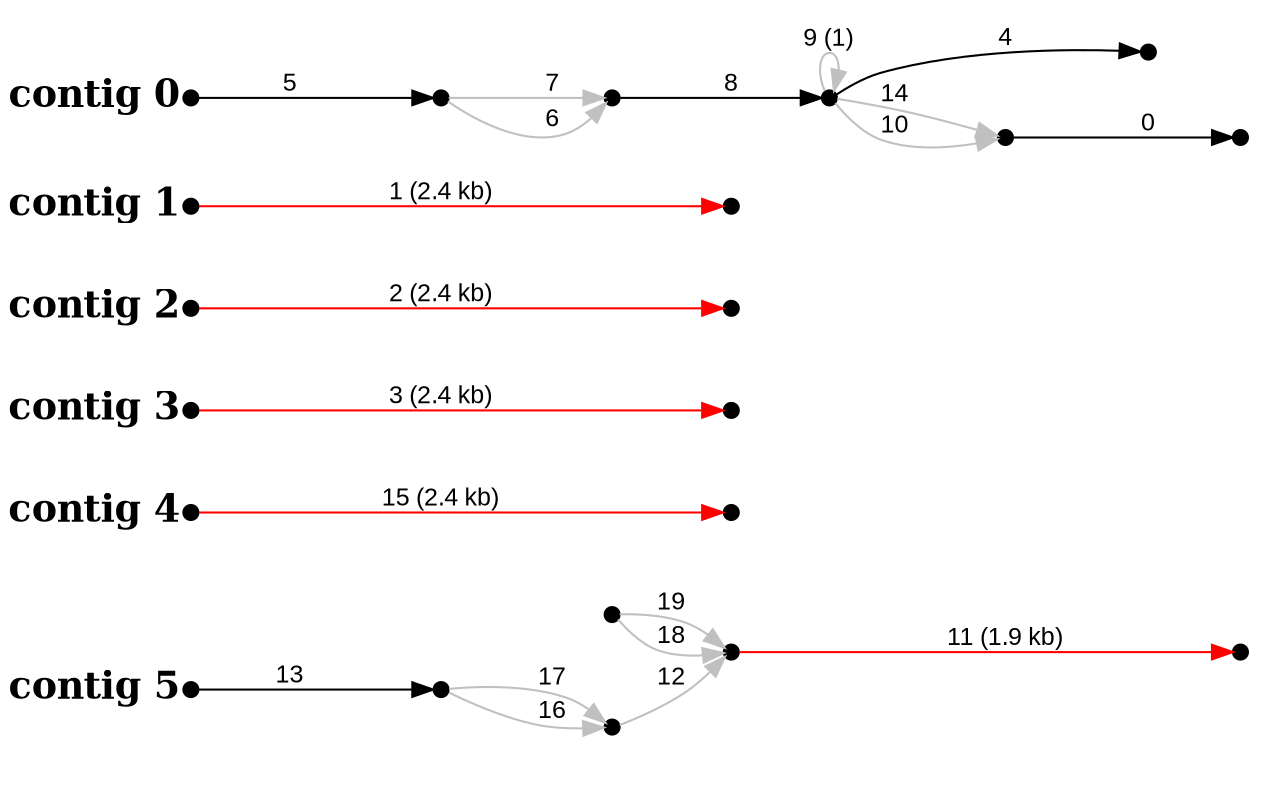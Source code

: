 digraph G {

node [width=0.1,height=0.1,fontsize=10,shape=point];
edge [fontsize=12,penwidth=1,arrowsize=1,fontname=Arial];
margin=1.0;
rankdir=LR;
labeljust=l;
margin=0;

subgraph cluster5 {
color=white;
16 -> 15 [minlen=4,color=red,label="11 (1.9 kb)"];
17 -> 16 [minlen=1,color=gray,label="12"];
18 -> 16 [minlen=1,color=gray,label="18"];
18 -> 16 [minlen=1,color=gray,label="19"];
19 -> 17 [minlen=1,color=gray,label="16"];
19 -> 17 [minlen=1,color=gray,label="17"];
20 -> 19 [minlen=2,color=black,label="13",taillabel="contig 5",labelangle=180,weight=10000,labeldistance=5,labelfontsize=18,labelfontname="Times-Bold"];
}

subgraph cluster4 {
color=white;
10 -> 9 [minlen=4,color=red,label="15 (2.4 kb)",taillabel="contig 4",labelangle=180,weight=10000,labeldistance=5,labelfontsize=18,labelfontname="Times-Bold"];
}

subgraph cluster3 {
color=white;
7 -> 6 [minlen=4,color=red,label="3 (2.4 kb)",taillabel="contig 3",labelangle=180,weight=10000,labeldistance=5,labelfontsize=18,labelfontname="Times-Bold"];
}

subgraph cluster2 {
color=white;
5 -> 4 [minlen=4,color=red,label="2 (2.4 kb)",taillabel="contig 2",labelangle=180,weight=10000,labeldistance=5,labelfontsize=18,labelfontname="Times-Bold"];
}

subgraph cluster1 {
color=white;
2 -> 3 [minlen=4,color=red,label="1 (2.4 kb)",taillabel="contig 1",labelangle=180,weight=10000,labeldistance=5,labelfontsize=18,labelfontname="Times-Bold"];
}

subgraph cluster0 {
color=white;
0 -> 1 [minlen=2,color=black,label="0"];
11 -> 12 [minlen=2,color=black,label="5",taillabel="contig 0",labelangle=180,weight=10000,labeldistance=5,labelfontsize=18,labelfontname="Times-Bold"];
12 -> 13 [minlen=1,color=gray,label="6"];
12 -> 13 [minlen=1,color=gray,label="7"];
13 -> 14 [minlen=2,color=black,label="8"];
14 -> 0 [minlen=1,color=gray,label="10"];
14 -> 0 [minlen=1,color=gray,label="14"];
14 -> 8 [minlen=2,color=black,label="4"];
14 -> 14 [minlen=1,color=gray,label="9 (1)"];
}

}
#done
